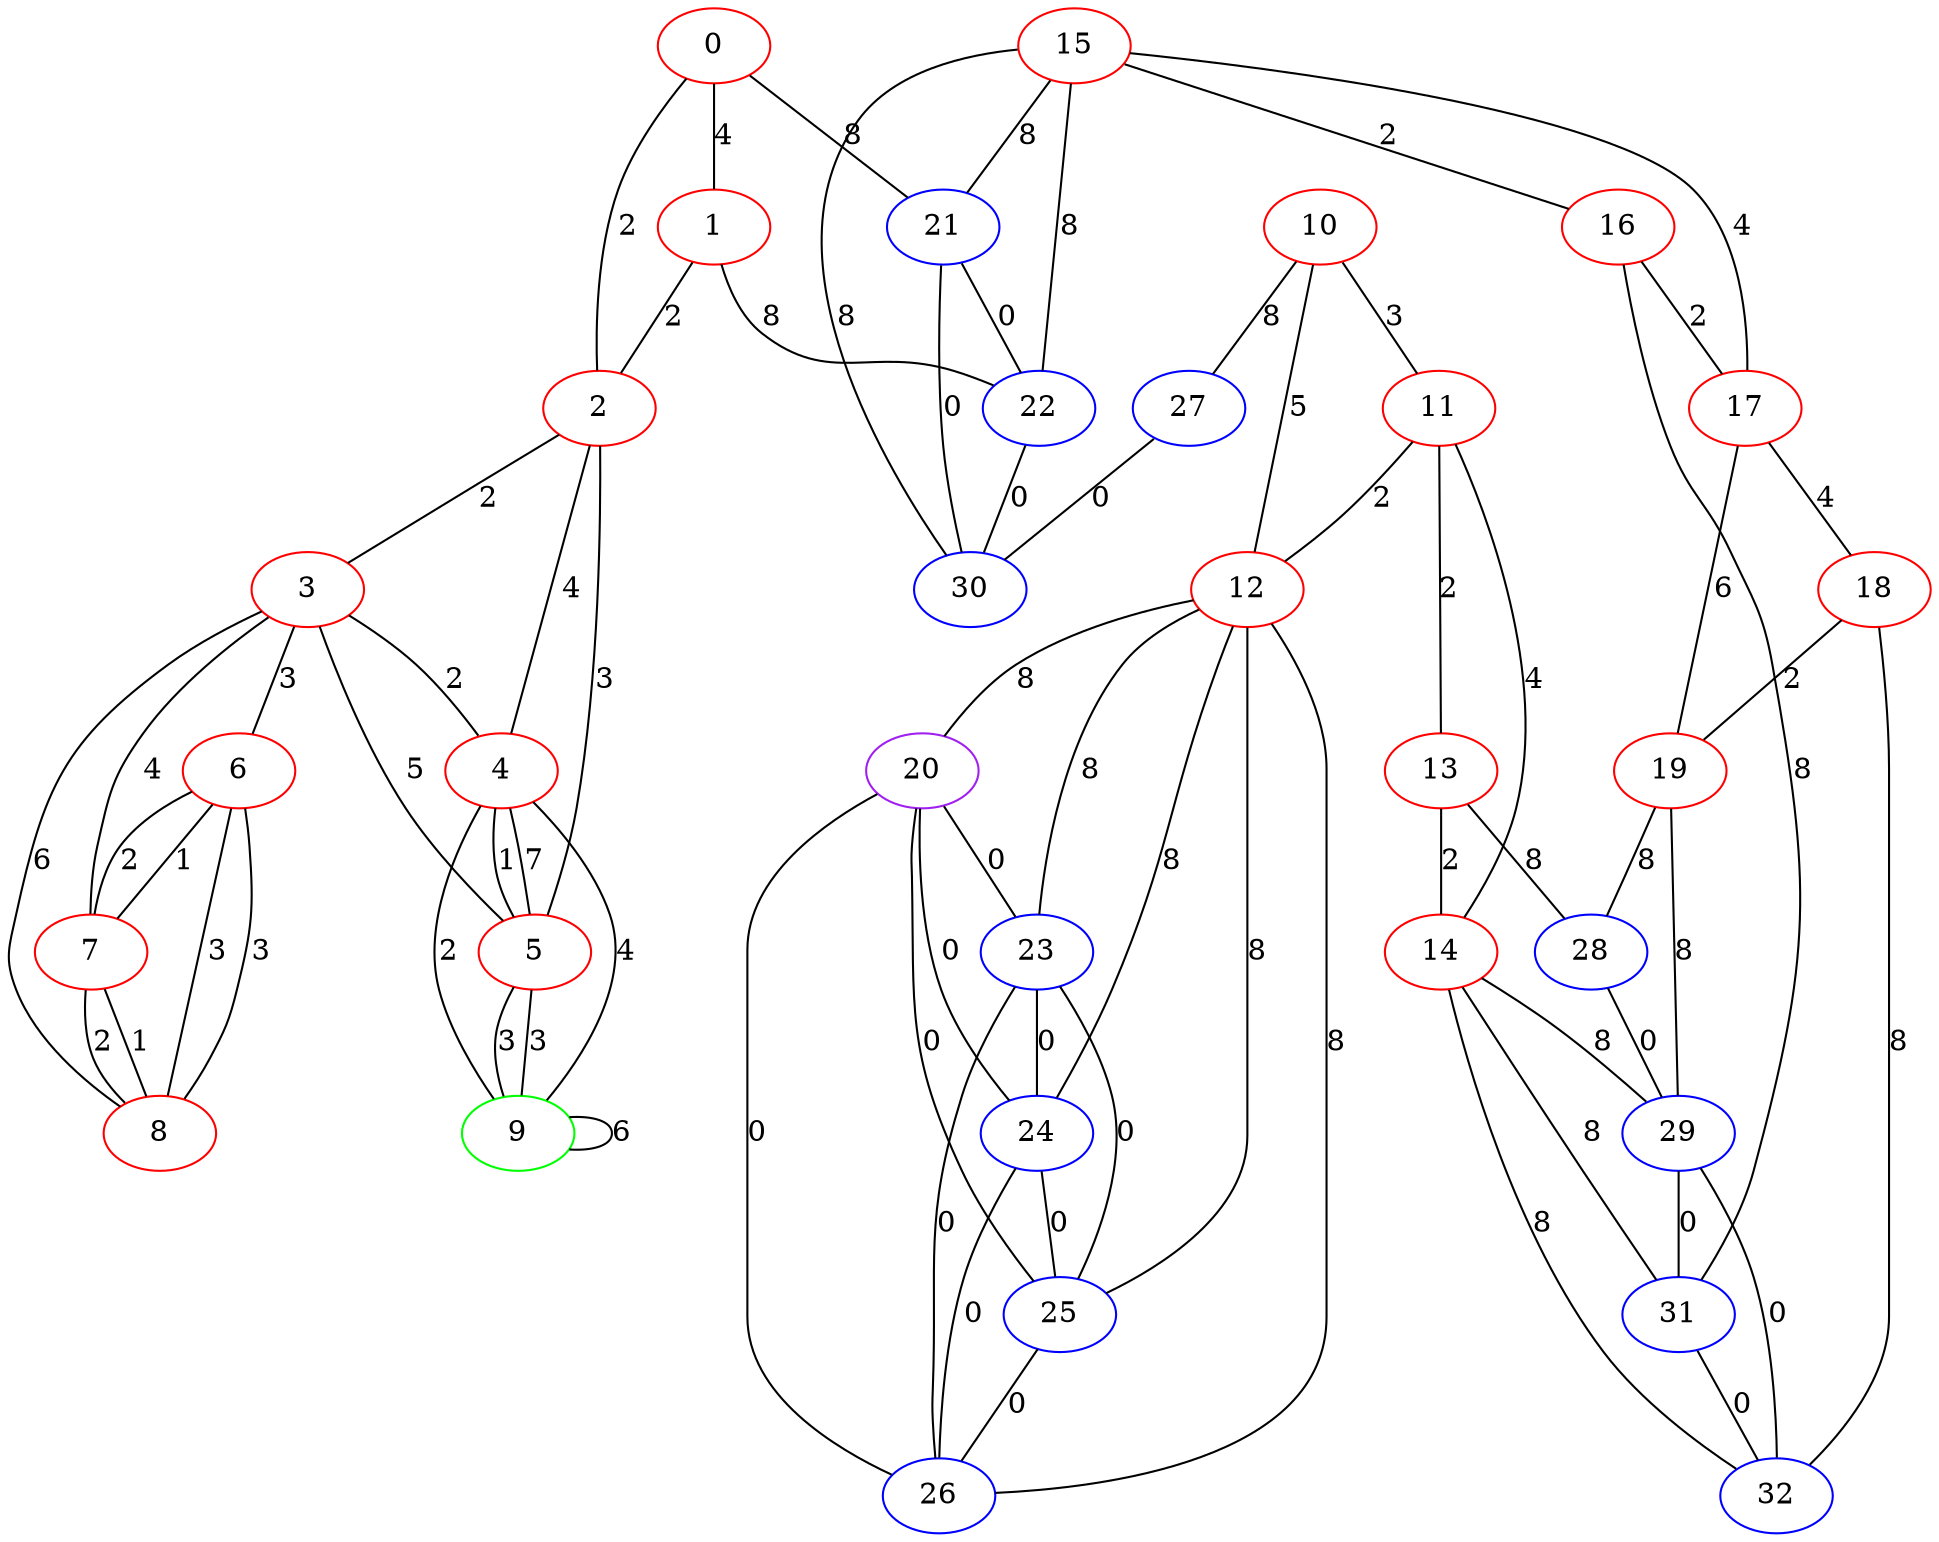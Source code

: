 graph "" {
0 [color=red, weight=1];
1 [color=red, weight=1];
2 [color=red, weight=1];
3 [color=red, weight=1];
4 [color=red, weight=1];
5 [color=red, weight=1];
6 [color=red, weight=1];
7 [color=red, weight=1];
8 [color=red, weight=1];
9 [color=green, weight=2];
10 [color=red, weight=1];
11 [color=red, weight=1];
12 [color=red, weight=1];
13 [color=red, weight=1];
14 [color=red, weight=1];
15 [color=red, weight=1];
16 [color=red, weight=1];
17 [color=red, weight=1];
18 [color=red, weight=1];
19 [color=red, weight=1];
20 [color=purple, weight=4];
21 [color=blue, weight=3];
22 [color=blue, weight=3];
23 [color=blue, weight=3];
24 [color=blue, weight=3];
25 [color=blue, weight=3];
26 [color=blue, weight=3];
27 [color=blue, weight=3];
28 [color=blue, weight=3];
29 [color=blue, weight=3];
30 [color=blue, weight=3];
31 [color=blue, weight=3];
32 [color=blue, weight=3];
0 -- 1  [key=0, label=4];
0 -- 2  [key=0, label=2];
0 -- 21  [key=0, label=8];
1 -- 2  [key=0, label=2];
1 -- 22  [key=0, label=8];
2 -- 3  [key=0, label=2];
2 -- 4  [key=0, label=4];
2 -- 5  [key=0, label=3];
3 -- 4  [key=0, label=2];
3 -- 5  [key=0, label=5];
3 -- 6  [key=0, label=3];
3 -- 7  [key=0, label=4];
3 -- 8  [key=0, label=6];
4 -- 9  [key=0, label=4];
4 -- 9  [key=1, label=2];
4 -- 5  [key=0, label=1];
4 -- 5  [key=1, label=7];
5 -- 9  [key=0, label=3];
5 -- 9  [key=1, label=3];
6 -- 8  [key=0, label=3];
6 -- 8  [key=1, label=3];
6 -- 7  [key=0, label=2];
6 -- 7  [key=1, label=1];
7 -- 8  [key=0, label=1];
7 -- 8  [key=1, label=2];
9 -- 9  [key=0, label=6];
10 -- 27  [key=0, label=8];
10 -- 11  [key=0, label=3];
10 -- 12  [key=0, label=5];
11 -- 12  [key=0, label=2];
11 -- 13  [key=0, label=2];
11 -- 14  [key=0, label=4];
12 -- 20  [key=0, label=8];
12 -- 23  [key=0, label=8];
12 -- 24  [key=0, label=8];
12 -- 25  [key=0, label=8];
12 -- 26  [key=0, label=8];
13 -- 28  [key=0, label=8];
13 -- 14  [key=0, label=2];
14 -- 31  [key=0, label=8];
14 -- 32  [key=0, label=8];
14 -- 29  [key=0, label=8];
15 -- 16  [key=0, label=2];
15 -- 17  [key=0, label=4];
15 -- 30  [key=0, label=8];
15 -- 21  [key=0, label=8];
15 -- 22  [key=0, label=8];
16 -- 17  [key=0, label=2];
16 -- 31  [key=0, label=8];
17 -- 18  [key=0, label=4];
17 -- 19  [key=0, label=6];
18 -- 32  [key=0, label=8];
18 -- 19  [key=0, label=2];
19 -- 28  [key=0, label=8];
19 -- 29  [key=0, label=8];
20 -- 24  [key=0, label=0];
20 -- 25  [key=0, label=0];
20 -- 26  [key=0, label=0];
20 -- 23  [key=0, label=0];
21 -- 30  [key=0, label=0];
21 -- 22  [key=0, label=0];
22 -- 30  [key=0, label=0];
23 -- 24  [key=0, label=0];
23 -- 25  [key=0, label=0];
23 -- 26  [key=0, label=0];
24 -- 25  [key=0, label=0];
24 -- 26  [key=0, label=0];
25 -- 26  [key=0, label=0];
27 -- 30  [key=0, label=0];
28 -- 29  [key=0, label=0];
29 -- 32  [key=0, label=0];
29 -- 31  [key=0, label=0];
31 -- 32  [key=0, label=0];
}
